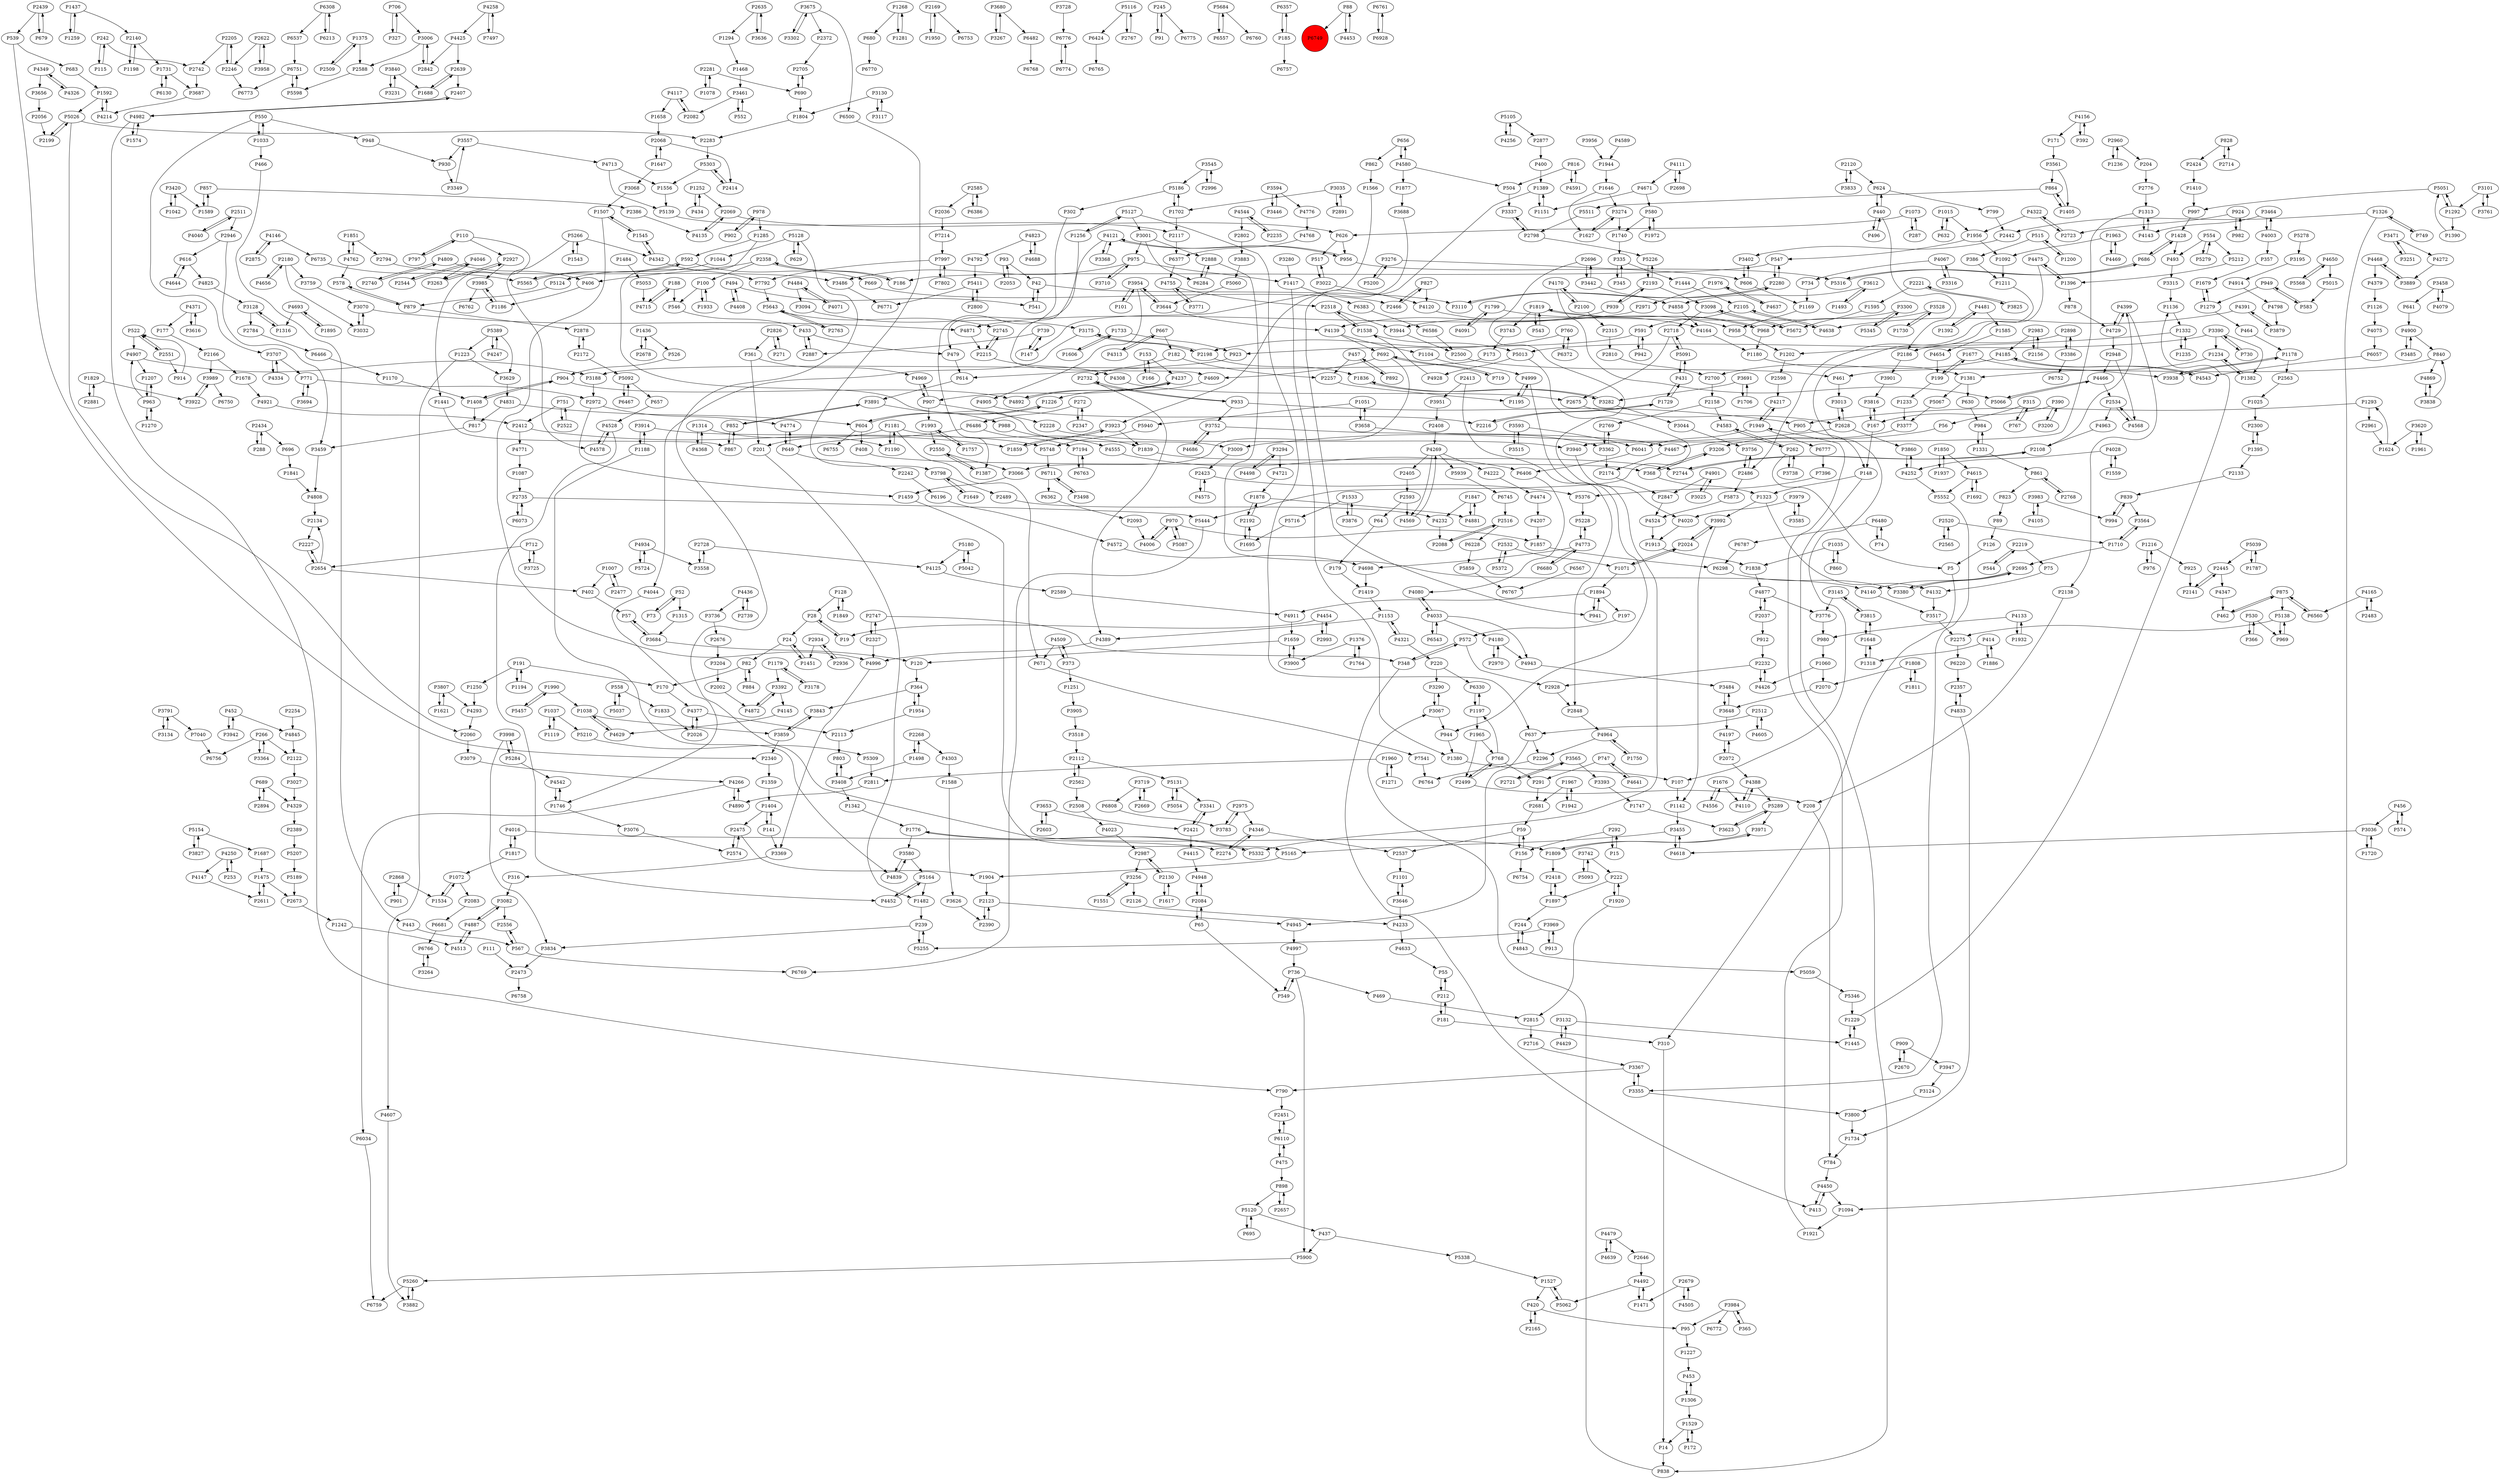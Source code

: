 digraph {
	P1428 -> P493
	P1498 -> P3408
	P2442 -> P3402
	P28 -> P19
	P4389 -> P4996
	P2072 -> P4197
	P2358 -> P100
	P1687 -> P1475
	P3761 -> P3101
	P5411 -> P6771
	P1007 -> P2477
	P2358 -> P406
	P4133 -> P1932
	P4143 -> P1313
	P3992 -> P2024
	P2961 -> P1624
	P2180 -> P4656
	P504 -> P3337
	P89 -> P126
	P4466 -> P5066
	P5568 -> P4650
	P1223 -> P3629
	P1007 -> P402
	P839 -> P994
	P1376 -> P1764
	P4033 -> P4180
	P4197 -> P2072
	P2002 -> P4872
	P3082 -> P4887
	P1252 -> P434
	P14 -> P838
	P768 -> P1197
	P4020 -> P1913
	P1268 -> P680
	P1436 -> P526
	P4877 -> P2037
	P2728 -> P4125
	P3648 -> P4197
	P1750 -> P4964
	P2166 -> P3989
	P4140 -> P3517
	P1342 -> P1776
	P4871 -> P2215
	P4067 -> P3316
	P2219 -> P544
	P4544 -> P2802
	P4222 -> P4474
	P2108 -> P4399
	P2169 -> P1950
	P6537 -> P6751
	P3302 -> P3675
	P1894 -> P197
	P4823 -> P4792
	P5260 -> P6759
	P335 -> P1444
	P2232 -> P2928
	P1993 -> P1757
	P3464 -> P4003
	P1731 -> P6130
	P1809 -> P2418
	P420 -> P2165
	P2993 -> P4454
	P5087 -> P970
	P1404 -> P141
	P4715 -> P188
	P4117 -> P1658
	P1897 -> P2418
	P898 -> P2657
	P6298 -> P3380
	P1877 -> P3688
	P827 -> P2466
	P2551 -> P914
	P2423 -> P5376
	P5026 -> P2060
	P2888 -> P6284
	P7541 -> P6764
	P4755 -> P3771
	P1498 -> P2268
	P1878 -> P2192
	P3274 -> P1627
	P4349 -> P4326
	P768 -> P2499
	P686 -> P5316
	P1710 -> P2695
	P1153 -> P4389
	P3984 -> P6772
	P4650 -> P5568
	P912 -> P2232
	P4997 -> P736
	P4637 -> P1976
	P4237 -> P907
	P4347 -> P462
	P3942 -> P452
	P4575 -> P2423
	P1734 -> P784
	P1851 -> P2794
	P1256 -> P4609
	P5716 -> P1695
	P526 -> P904
	P220 -> P3290
	P4798 -> P3879
	P1776 -> P5332
	P390 -> P167
	P2934 -> P1451
	P1729 -> P431
	P5266 -> P4578
	P994 -> P839
	P592 -> P669
	P100 -> P1933
	P626 -> P956
	P2565 -> P2520
	P1960 -> P2811
	P2946 -> P3459
	P2268 -> P1498
	P2340 -> P1359
	P2280 -> P547
	P3442 -> P4858
	P4474 -> P4207
	P1259 -> P1437
	P4943 -> P3484
	P272 -> P6486
	P4524 -> P1913
	P3742 -> P5093
	P6586 -> P2500
	P4147 -> P2611
	P1534 -> P1072
	P949 -> P1279
	P583 -> P949
	P2445 -> P2141
	P1316 -> P3128
	P630 -> P984
	P3455 -> P5165
	P6130 -> P1731
	P1857 -> P6298
	P904 -> P1408
	P3688 -> P3923
	P4492 -> P1471
	P3390 -> P5013
	P3251 -> P3471
	P357 -> P1679
	P3101 -> P3761
	P1659 -> P3900
	P3938 -> P1178
	P1733 -> P1606
	P4773 -> P5228
	P541 -> P42
	P2551 -> P522
	P4170 -> P2100
	P3580 -> P4839
	P1234 -> P1382
	P2794 -> P3486
	P302 -> P1387
	P930 -> P3349
	P15 -> P292
	P3680 -> P3267
	P3984 -> P365
	P3124 -> P3800
	P4016 -> P2274
	P2123 -> P2390
	P469 -> P2815
	P5189 -> P2673
	P1417 -> P1380
	P5066 -> P4466
	P3393 -> P1747
	P3593 -> P3515
	P431 -> P5091
	P1382 -> P1234
	P6220 -> P2357
	P5059 -> P5346
	P4326 -> P4349
	P5552 -> P3355
	P2639 -> P1688
	P3922 -> P3989
	P1405 -> P864
	P522 -> P4907
	P771 -> P2972
	P1292 -> P1390
	P580 -> P1972
	P4887 -> P3082
	P2424 -> P1410
	P288 -> P2434
	P712 -> P3725
	P390 -> P3200
	P7214 -> P7997
	P6073 -> P2735
	P291 -> P2681
	P4388 -> P4110
	P3001 -> P6284
	P2800 -> P5411
	P1617 -> P2130
	P1268 -> P1281
	P4755 -> P2518
	P1094 -> P1921
	P2113 -> P803
	P1390 -> P5051
	P669 -> P2466
	P3044 -> P3756
	P5105 -> P4256
	P3001 -> P2888
	P5015 -> P583
	P2611 -> P1475
	P1178 -> P2563
	P4185 -> P2700
	P82 -> P170
	P624 -> P440
	P924 -> P2723
	P2747 -> P348
	P958 -> P1202
	P4572 -> P4698
	P5154 -> P3827
	P2105 -> P591
	P3882 -> P5260
	P4809 -> P406
	P6776 -> P6774
	P366 -> P530
	P1533 -> P5716
	P191 -> P1250
	P2875 -> P4146
	P153 -> P166
	P2451 -> P6110
	P4346 -> P2537
	P3710 -> P975
	P4945 -> P4997
	P1895 -> P4693
	P909 -> P2670
	P2654 -> P2227
	P3035 -> P2891
	P3098 -> P2718
	P695 -> P5120
	P4892 -> P4237
	P335 -> P345
	P7997 -> P7792
	P266 -> P3364
	P1073 -> P287
	P3833 -> P2120
	P3594 -> P4776
	P3471 -> P4272
	P616 -> P4825
	P2215 -> P4308
	P5 -> P310
	P840 -> P4869
	P1847 -> P4881
	P3969 -> P913
	P4774 -> P649
	P3771 -> P4755
	P3798 -> P1649
	P3840 -> P3231
	P2718 -> P2675
	P2130 -> P2987
	P2216 -> P1729
	P197 -> P572
	P1990 -> P1038
	P3256 -> P1551
	P414 -> P1886
	P2972 -> P1459
	P1015 -> P1956
	P4146 -> P2875
	P1649 -> P3798
	P1949 -> P6041
	P7997 -> P7802
	P95 -> P1227
	P3859 -> P2340
	P6383 -> P6586
	P4580 -> P1877
	P4391 -> P3879
	P1015 -> P632
	P1949 -> P6777
	P2439 -> P679
	P1170 -> P1408
	P2927 -> P3985
	P1188 -> P4839
	P3653 -> P2421
	P6308 -> P6213
	P2522 -> P751
	P4877 -> P3776
	P3725 -> P712
	P892 -> P457
	P1595 -> P5672
	P3752 -> P4467
	P2763 -> P5643
	P968 -> P1180
	P402 -> P57
	P3420 -> P1589
	P1545 -> P4342
	P1226 -> P604
	P4321 -> P220
	P6308 -> P6537
	P683 -> P1592
	P1408 -> P904
	P4091 -> P1799
	P6480 -> P74
	P790 -> P2451
	P1223 -> P4607
	P1313 -> P4143
	P5210 -> P5309
	P3485 -> P4900
	P2744 -> P2108
	P680 -> P6770
	P2698 -> P4111
	P3082 -> P2556
	P494 -> P4408
	P7396 -> P5376
	P4823 -> P4688
	P3743 -> P173
	P2205 -> P2742
	P5289 -> P3971
	P3838 -> P4869
	P4475 -> P107
	P5200 -> P3276
	P970 -> P4006
	P546 -> P433
	P2174 -> P2847
	P878 -> P4729
	P4170 -> P5066
	P692 -> P719
	P686 -> P1428
	P1624 -> P1293
	P948 -> P930
	P591 -> P942
	P4003 -> P357
	P6711 -> P3498
	P167 -> P3816
	P1313 -> P3940
	P6424 -> P6765
	P3827 -> P5154
	P1538 -> P5013
	P1169 -> P958
	P4322 -> P1956
	P1817 -> P1072
	P5309 -> P2811
	P3264 -> P6766
	P220 -> P6330
	P5565 -> P592
	P1878 -> P4881
	P1408 -> P817
	P5165 -> P1904
	P6763 -> P7194
	P1285 -> P3009
	P4468 -> P3889
	P2550 -> P3066
	P2716 -> P3367
	P1592 -> P5026
	P110 -> P797
	P24 -> P1451
	P1799 -> P4091
	P5093 -> P3742
	P3561 -> P864
	P2414 -> P5303
	P4721 -> P1878
	P4023 -> P2987
	P5180 -> P4125
	P3368 -> P4121
	P1976 -> P4637
	P1648 -> P3815
	P2585 -> P6386
	P2520 -> P1710
	P3134 -> P3791
	P4121 -> P3368
	P4121 -> P956
	P3900 -> P1659
	P6480 -> P6787
	P2439 -> P539
	P547 -> P186
	P1331 -> P984
	P73 -> P52
	P5091 -> P431
	P3392 -> P4145
	P3128 -> P2784
	P4006 -> P970
	P437 -> P5900
	P2407 -> P4982
	P550 -> P3707
	P272 -> P2347
	P3623 -> P5289
	P4492 -> P5062
	P3280 -> P1417
	P1179 -> P3178
	P1606 -> P1733
	P3006 -> P2842
	P4075 -> P6057
	P3009 -> P2423
	P2037 -> P4877
	P182 -> P2732
	P2180 -> P3759
	P3446 -> P3594
	P1417 -> P6383
	P1035 -> P1838
	P558 -> P1833
	P4901 -> P3025
	P199 -> P1677
	P6377 -> P4755
	P4346 -> P2274
	P1306 -> P453
	P2126 -> P4233
	P3565 -> P3393
	P2140 -> P1731
	P624 -> P799
	P3646 -> P1101
	P1507 -> P1545
	P6560 -> P875
	P2842 -> P3006
	P2675 -> P2628
	P3364 -> P266
	P2165 -> P420
	P2315 -> P2810
	P262 -> P3738
	P2740 -> P4809
	P1730 -> P3528
	P4469 -> P1963
	P1396 -> P878
	P2562 -> P2508
	P6057 -> P4543
	P2357 -> P4833
	P861 -> P823
	P4969 -> P907
	P4467 -> P2174
	P6196 -> P4572
	P433 -> P479
	P2971 -> P4871
	P2728 -> P3558
	P1256 -> P5127
	P3905 -> P3518
	P5164 -> P4452
	P816 -> P4591
	P368 -> P1323
	P5303 -> P1556
	P2802 -> P3883
	P2696 -> P3442
	P6680 -> P4773
	P1242 -> P4513
	P2300 -> P1395
	P1702 -> P5186
	P1731 -> P3687
	P4436 -> P3736
	P1819 -> P3743
	P2327 -> P2747
	P939 -> P2193
	P242 -> P2742
	P245 -> P91
	P3341 -> P2421
	P3117 -> P3130
	P5042 -> P5180
	P4776 -> P4768
	P1747 -> P3623
	P616 -> P4644
	P3067 -> P944
	P3282 -> P1836
	P4266 -> P4890
	P6486 -> P7194
	P2603 -> P3653
	P4105 -> P3983
	P2654 -> P2134
	P3954 -> P101
	P5284 -> P4542
	P6372 -> P760
	P671 -> P7541
	P4825 -> P3128
	P4391 -> P4638
	P4999 -> P1195
	P3658 -> P3362
	P1954 -> P364
	P2134 -> P2227
	P3719 -> P6808
	P5684 -> P6557
	P3408 -> P1342
	P2676 -> P3204
	P530 -> P366
	P2512 -> P4605
	P4481 -> P1392
	P4046 -> P3263
	P292 -> P15
	P988 -> P4555
	P3461 -> P552
	P1092 -> P1211
	P6777 -> P7396
	P1746 -> P4542
	P3646 -> P4233
	P799 -> P2442
	P1179 -> P3392
	P751 -> P2522
	P2894 -> P689
	P128 -> P28
	P656 -> P862
	P3036 -> P1720
	P1829 -> P2881
	P4964 -> P2296
	P1389 -> P1151
	P3616 -> P4371
	P4843 -> P5059
	P1692 -> P4615
	P1678 -> P4921
	P626 -> P517
	P2705 -> P690
	P1894 -> P941
	P4833 -> P1734
	P1961 -> P3620
	P739 -> P147
	P42 -> P3110
	P1235 -> P1332
	P4583 -> P262
	P6774 -> P6776
	P440 -> P496
	P4125 -> P2589
	P1437 -> P2140
	P3079 -> P4266
	P554 -> P493
	P706 -> P3006
	P2423 -> P4575
	P3951 -> P2408
	P1044 -> P5124
	P4556 -> P1676
	P4120 -> P4164
	P7040 -> P6756
	P3545 -> P2996
	P1658 -> P2068
	P65 -> P549
	P3691 -> P1706
	P4773 -> P6680
	P1677 -> P199
	P1956 -> P1092
	P862 -> P1566
	P461 -> P3013
	P4256 -> P5105
	P3992 -> P1142
	P5748 -> P6711
	P861 -> P2768
	P3094 -> P3175
	P208 -> P784
	P6766 -> P3264
	P2563 -> P1025
	P1956 -> P547
	P4509 -> P373
	P5207 -> P5189
	P3989 -> P6750
	P4484 -> P4071
	P2628 -> P3860
	P5900 -> P5260
	P4693 -> P1316
	P5131 -> P5054
	P2635 -> P3636
	P4544 -> P2235
	P191 -> P1194
	P5051 -> P997
	P5255 -> P239
	P239 -> P5255
	P52 -> P73
	P3110 -> P2280
	P3684 -> P120
	P2798 -> P3337
	P4452 -> P5164
	P1468 -> P3461
	P413 -> P4450
	P901 -> P2868
	P2975 -> P3783
	P365 -> P3984
	P5511 -> P2798
	P852 -> P867
	P1559 -> P4028
	P4342 -> P7792
	P327 -> P706
	P2516 -> P6228
	P3979 -> P3585
	P736 -> P549
	P3175 -> P4044
	P2486 -> P5873
	P443 -> P567
	P452 -> P3942
	P734 -> P1169
	P4713 -> P1556
	P3594 -> P3446
	P4568 -> P2534
	P244 -> P4843
	P2158 -> P4583
	P2593 -> P64
	P4934 -> P3558
	P2739 -> P4436
	P3891 -> P988
	P2776 -> P1313
	P1060 -> P4426
	P2574 -> P2475
	P4269 -> P4222
	P4639 -> P4479
	P5091 -> P2718
	P515 -> P1200
	P5228 -> P4773
	P4269 -> P5939
	P907 -> P4969
	P904 -> P4892
	P2898 -> P3386
	P2140 -> P1198
	P2622 -> P3958
	P4591 -> P816
	P3274 -> P1740
	P4033 -> P4080
	P4792 -> P5411
	P2193 -> P3098
	P315 -> P56
	P5105 -> P2877
	P171 -> P3561
	P1037 -> P1119
	P3983 -> P994
	P4858 -> P4164
	P186 -> P2358
	P3707 -> P4334
	P1285 -> P592
	P2593 -> P4569
	P4132 -> P3517
	P2072 -> P4388
	P550 -> P948
	P5724 -> P4934
	P4609 -> P1226
	P2483 -> P4165
	P2389 -> P5207
	P5859 -> P6767
	P1445 -> P1229
	P2635 -> P1294
	P2589 -> P4911
	P1197 -> P1965
	P3940 -> P4020
	P1236 -> P2960
	P2588 -> P5598
	P942 -> P591
	P2489 -> P4232
	P550 -> P1033
	P4881 -> P1847
	P147 -> P739
	P1202 -> P2598
	P1679 -> P1279
	P3752 -> P4686
	P4040 -> P2511
	P3032 -> P3070
	P4688 -> P4823
	P3367 -> P3355
	P543 -> P1819
	P1920 -> P2815
	P2714 -> P828
	P857 -> P2386
	P2987 -> P3256
	P4165 -> P6560
	P1180 -> P1381
	P100 -> P546
	P2421 -> P3341
	P93 -> P42
	P3263 -> P2927
	P1894 -> P4911
	P400 -> P1389
	P1294 -> P1468
	P1437 -> P1259
	P3984 -> P95
	P4578 -> P4528
	P1838 -> P4877
	P2987 -> P2130
	P3914 -> P5748
	P3815 -> P1648
	P2268 -> P4303
	P1292 -> P5051
	P2386 -> P4135
	P7497 -> P4258
	P5939 -> P6745
	P2500 -> P461
	P817 -> P3459
	P3653 -> P2603
	P2372 -> P2705
	P1326 -> P749
	P4247 -> P5389
	P2105 -> P4638
	P4928 -> P1538
	P1538 -> P2518
	P3195 -> P4914
	P3066 -> P1459
	P2193 -> P939
	P1543 -> P5266
	P1648 -> P1318
	P3128 -> P1316
	P522 -> P2551
	P1451 -> P24
	P3067 -> P3290
	P5124 -> P879
	P1126 -> P4075
	P4111 -> P2698
	P2562 -> P2112
	P5026 -> P2283
	P2848 -> P4964
	P3458 -> P4079
	P3006 -> P2588
	P3290 -> P3067
	P2544 -> P4046
	P2960 -> P1236
	P1293 -> P905
	P2198 -> P3175
	P2192 -> P1695
	P1441 -> P867
	P1475 -> P2673
	P153 -> P4237
	P1104 -> P4999
	P978 -> P902
	P3985 -> P6762
	P1181 -> P1190
	P3377 -> P3206
	P2405 -> P2593
	P2466 -> P827
	P2024 -> P1071
	P1033 -> P550
	P2228 -> P3940
	P1436 -> P2678
	P4607 -> P3882
	P456 -> P574
	P3025 -> P4901
	P2082 -> P4117
	P3687 -> P4214
	P2970 -> P4180
	P5051 -> P1292
	P4028 -> P4252
	P939 -> P4139
	P760 -> P6372
	P1323 -> P4132
	P494 -> P541
	P1592 -> P4214
	P3825 -> P2221
	P5120 -> P695
	P949 -> P583
	P898 -> P5120
	P3098 -> P5672
	P287 -> P1073
	P3859 -> P3843
	P2768 -> P861
	P3518 -> P2112
	P1585 -> P4654
	P222 -> P1897
	P3901 -> P3816
	P747 -> P291
	P1545 -> P1507
	P4907 -> P3188
	P3675 -> P2372
	P2100 -> P2315
	P2296 -> P6764
	P1507 -> P4996
	P2670 -> P909
	P2723 -> P4322
	P5389 -> P3629
	P2242 -> P6196
	P4269 -> P2405
	P614 -> P3891
	P5139 -> P2117
	P3068 -> P1507
	P749 -> P1326
	P1841 -> P4808
	P6357 -> P185
	P2678 -> P1436
	P592 -> P5565
	P970 -> P1857
	P3206 -> P368
	P1151 -> P1389
	P262 -> P4583
	P2024 -> P3992
	P4111 -> P4671
	P2628 -> P3013
	P2068 -> P1647
	P803 -> P3408
	P3648 -> P3484
	P4569 -> P4269
	P2868 -> P901
	P88 -> P6749
	P1404 -> P2475
	P4901 -> P2847
	P120 -> P364
	P6711 -> P6362
	P4982 -> P790
	P2695 -> P4140
	P606 -> P1169
	P2960 -> P204
	P2518 -> P3944
	P6041 -> P6406
	P212 -> P55
	P1829 -> P3922
	P4479 -> P4639
	P4003 -> P3464
	P2520 -> P2565
	P115 -> P242
	P2518 -> P1538
	P56 -> P4467
	P3315 -> P1136
	P166 -> P153
	P1181 -> P1839
	P2639 -> P2407
	P3675 -> P6500
	P606 -> P3402
	P4156 -> P171
	P679 -> P2439
	P3178 -> P1179
	P4729 -> P2948
	P3985 -> P1186
	P4233 -> P4633
	P2550 -> P1387
	P1967 -> P2681
	P5116 -> P2767
	P310 -> P14
	P747 -> P4641
	P204 -> P2776
	P2186 -> P3901
	P1972 -> P580
	P2413 -> P2848
	P4146 -> P6735
	P969 -> P5138
	P4887 -> P4513
	P262 -> P5
	P2508 -> P4023
	P852 -> P3891
	P2060 -> P3079
	P4509 -> P671
	P6466 -> P1170
	P5940 -> P5748
	P4914 -> P4798
	P75 -> P4132
	P1190 -> P1181
	P5873 -> P4524
	P1211 -> P2486
	P4067 -> P734
	P1921 -> P1949
	P3188 -> P2972
	P1315 -> P3684
	P530 -> P969
	P5062 -> P1527
	P667 -> P182
	P760 -> P2198
	P6110 -> P475
	P2108 -> P2744
	P3282 -> P3044
	P172 -> P1529
	P554 -> P5279
	P4481 -> P1585
	P4408 -> P494
	P1646 -> P3274
	P604 -> P1226
	P574 -> P456
	P3691 -> P3282
	P3620 -> P1624
	P2088 -> P2516
	P3838 -> P840
	P6761 -> P6928
	P840 -> P461
	P515 -> P386
	P2534 -> P4568
	P1574 -> P4982
	P2083 -> P6681
	P5444 -> P6769
	P1804 -> P2283
	P3834 -> P2473
	P1250 -> P4293
	P1234 -> P1381
	P1746 -> P3076
	P2534 -> P4963
	P6110 -> P2451
	P2084 -> P65
	P4729 -> P4399
	P1033 -> P466
	P52 -> P1315
	P5154 -> P1687
	P5289 -> P3623
	P2130 -> P1617
	P364 -> P1954
	P2254 -> P4845
	P6330 -> P1197
	P2679 -> P4505
	P3362 -> P2769
	P253 -> P4250
	P4232 -> P2088
	P3883 -> P5060
	P2056 -> P2199
	P5128 -> P1044
	P4809 -> P2740
	P1037 -> P5210
	P3369 -> P316
	P2227 -> P2654
	P440 -> P2186
	P3891 -> P852
	P408 -> P368
	P1937 -> P1850
	P42 -> P541
	P6745 -> P2516
	P1251 -> P3905
	P3564 -> P1710
	P875 -> P462
	P2221 -> P1595
	P4121 -> P479
	P1551 -> P3256
	P567 -> P2556
	P3022 -> P4120
	P1965 -> P768
	P1963 -> P4469
	P5060 -> P3644
	P414 -> P1318
	P1153 -> P4321
	P982 -> P924
	P4117 -> P2082
	P2123 -> P4945
	P4845 -> P2122
	P126 -> P5
	P2120 -> P624
	P364 -> P3843
	P2198 -> P1836
	P74 -> P6480
	P914 -> P522
	P547 -> P2280
	P3130 -> P1804
	P179 -> P1419
	P984 -> P1331
	P4266 -> P6034
	P3958 -> P2622
	P1960 -> P1271
	P2881 -> P1829
	P4214 -> P1592
	P1227 -> P453
	P1071 -> P1894
	P4964 -> P1750
	P1216 -> P925
	P4650 -> P5015
	P689 -> P2894
	P110 -> P1441
	P2026 -> P4377
	P907 -> P1993
	P580 -> P1740
	P59 -> P2537
	P315 -> P767
	P860 -> P1035
	P5026 -> P2199
	P784 -> P4450
	P1904 -> P2123
	P496 -> P440
	P2798 -> P5226
	P649 -> P2242
	P3923 -> P1839
	P907 -> P2228
	P909 -> P3947
	P816 -> P504
	P823 -> P89
	P3013 -> P2628
	P4644 -> P616
	P101 -> P3954
	P5278 -> P3195
	P453 -> P1306
	P1396 -> P4475
	P2274 -> P4346
	P3580 -> P5164
	P2445 -> P4347
	P1072 -> P2083
	P857 -> P1589
	P2975 -> P4346
	P3889 -> P4468
	P2769 -> P3362
	P4139 -> P692
	P1527 -> P5062
	P4839 -> P3580
	P4638 -> P2105
	P82 -> P884
	P1419 -> P1153
	P1740 -> P335
	P2486 -> P3756
	P5332 -> P1776
	P5372 -> P2532
	P1849 -> P128
	P141 -> P3369
	P2408 -> P4269
	P4454 -> P2993
	P3528 -> P1730
	P2122 -> P3027
	P3515 -> P3593
	P879 -> P2878
	P924 -> P982
	P4831 -> P817
	P5316 -> P686
	P7194 -> P6763
	P4693 -> P1895
	P1676 -> P4110
	P4963 -> P2108
	P3355 -> P3367
	P3558 -> P2728
	P828 -> P2424
	P637 -> P2296
	P4371 -> P177
	P768 -> P291
	P1195 -> P4999
	P1527 -> P420
	P902 -> P978
	P6467 -> P5092
	P2412 -> P1859
	P2156 -> P2983
	P1932 -> P4133
	P667 -> P4313
	P6567 -> P6767
	P1025 -> P2300
	P3256 -> P2126
	P4080 -> P4033
	P6735 -> P5565
	P3719 -> P2669
	P3798 -> P2489
	P1178 -> P3938
	P5186 -> P302
	P4313 -> P667
	P406 -> P1186
	P4399 -> P2138
	P2810 -> P2700
	P1886 -> P414
	P3807 -> P4293
	P1482 -> P239
	P1566 -> P147
	P1375 -> P2509
	P6386 -> P2585
	P440 -> P624
	P1293 -> P2961
	P730 -> P3390
	P604 -> P6755
	P1136 -> P1332
	P963 -> P4907
	P177 -> P2166
	P3612 -> P1493
	P475 -> P898
	P692 -> P4609
	P5389 -> P1223
	P956 -> P5316
	P2421 -> P4415
	P4342 -> P1545
	P3684 -> P57
	P4905 -> P2216
	P3200 -> P390
	P4872 -> P3392
	P4207 -> P1857
	P6557 -> P5684
	P2215 -> P2745
	P348 -> P572
	P2826 -> P361
	P3076 -> P2574
	P1207 -> P963
	P879 -> P578
	P475 -> P6110
	P578 -> P879
	P2877 -> P400
	P3815 -> P3145
	P3498 -> P6711
	P1954 -> P2113
	P3944 -> P2500
	P457 -> P892
	P4165 -> P2483
	P2646 -> P4492
	P4272 -> P3889
	P1395 -> P2133
	P4686 -> P3752
	P1060 -> P2070
	P457 -> P2257
	P5411 -> P2800
	P2100 -> P4170
	P3145 -> P3776
	P2172 -> P5092
	P1051 -> P5940
	P348 -> P413
	P1318 -> P1648
	P1229 -> P1445
	P2669 -> P3719
	P2473 -> P6758
	P1729 -> P2216
	P188 -> P546
	P4258 -> P7497
	P4454 -> P19
	P1799 -> P958
	P4164 -> P1180
	P3971 -> P1809
	P1710 -> P3564
	P3392 -> P4872
	P1252 -> P2069
	P1993 -> P2550
	P1038 -> P4629
	P2281 -> P1078
	P4771 -> P1087
	P5131 -> P3341
	P2983 -> P4185
	P5116 -> P6424
	P6543 -> P4033
	P1556 -> P5139
	P1381 -> P630
	P4145 -> P4629
	P3204 -> P2002
	P3035 -> P1702
	P5279 -> P554
	P4252 -> P3860
	P1279 -> P464
	P188 -> P4715
	P1787 -> P5039
	P191 -> P170
	P706 -> P327
	P4349 -> P3656
	P5138 -> P2275
	P1859 -> P3923
	P933 -> P2732
	P4900 -> P840
	P1720 -> P3036
	P1326 -> P1094
	P5013 -> P5444
	P368 -> P3206
	P373 -> P1251
	P4528 -> P4578
	P3557 -> P4713
	P554 -> P5212
	P6406 -> P4080
	P2742 -> P3687
	P4589 -> P1944
	P5053 -> P4715
	P3486 -> P6771
	P1942 -> P1967
	P4921 -> P2412
	P1695 -> P2192
	P4016 -> P1817
	P4629 -> P1038
	P2280 -> P3110
	P3294 -> P4721
	P199 -> P1233
	P5338 -> P1527
	P2537 -> P1101
	P944 -> P1380
	P59 -> P156
	P978 -> P1285
	P4250 -> P4147
	P1197 -> P6330
	P3675 -> P3302
	P3636 -> P2635
	P4071 -> P4484
	P1475 -> P2611
	P2221 -> P3825
	P3459 -> P4808
	P2084 -> P4948
	P3658 -> P1051
	P3471 -> P3251
	P2117 -> P6377
	P2868 -> P1534
	P3300 -> P5345
	P2948 -> P4466
	P361 -> P201
	P2180 -> P3032
	P544 -> P2219
	P3742 -> P222
	P4907 -> P1207
	P1194 -> P191
	P6228 -> P5859
	P3694 -> P771
	P3561 -> P1405
	P1216 -> P976
	P464 -> P1178
	P2138 -> P208
	P2983 -> P2156
	P19 -> P28
	P4948 -> P2084
	P2972 -> P4774
	P2499 -> P208
	P433 -> P2887
	P4513 -> P4887
	P6808 -> P3783
	P170 -> P4377
	P7802 -> P7997
	P4293 -> P2060
	P3402 -> P606
	P2679 -> P1471
	P1808 -> P2070
	P1380 -> P107
	P1976 -> P2971
	P3276 -> P606
	P690 -> P2705
	P4808 -> P2134
	P1271 -> P1960
	P4466 -> P2534
	P1811 -> P1808
	P1314 -> P4368
	P567 -> P6769
	P3367 -> P790
	P1323 -> P3992
	P1270 -> P963
	P4671 -> P1151
	P373 -> P4509
	P4425 -> P2842
	P2112 -> P2562
	P1392 -> P4481
	P4505 -> P2679
	P4133 -> P980
	P3380 -> P2695
	P1819 -> P543
	P1588 -> P3626
	P173 -> P3188
	P1071 -> P2024
	P3267 -> P3680
	P3876 -> P1533
	P3989 -> P3922
	P3629 -> P4831
	P4180 -> P2970
	P968 -> P1819
	P2732 -> P4389
	P2070 -> P3648
	P7792 -> P5643
	P2169 -> P6753
	P479 -> P614
	P4250 -> P253
	P6751 -> P6773
	P201 -> P1482
	P3355 -> P3800
	P3484 -> P3648
	P345 -> P335
	P2347 -> P272
	P2275 -> P6220
	P3626 -> P2390
	P4450 -> P1094
	P1990 -> P5457
	P1702 -> P2117
	P2509 -> P1375
	P980 -> P1060
	P657 -> P4528
	P5643 -> P2763
	P3455 -> P4618
	P976 -> P1216
	P2654 -> P402
	P3759 -> P3070
	P3969 -> P5255
	P637 -> P4945
	P4618 -> P3455
	P316 -> P3082
	P517 -> P3022
	P572 -> P2928
	P1389 -> P941
	P2585 -> P2036
	P1038 -> P3859
	P1375 -> P2588
	P3656 -> P2056
	P2257 -> P1195
	P4656 -> P2180
	P1078 -> P2281
	P875 -> P5138
	P1529 -> P14
	P4475 -> P1396
	P156 -> P6754
	P55 -> P212
	P1621 -> P3807
	P222 -> P1920
	P3316 -> P4067
	P3840 -> P1688
	P93 -> P2053
	P3843 -> P3859
	P4329 -> P2389
	P632 -> P1015
	P549 -> P736
	P2732 -> P933
	P456 -> P3036
	P239 -> P3834
	P91 -> P245
	P181 -> P310
	P3860 -> P4252
	P4615 -> P5552
	P4046 -> P2544
	P591 -> P923
	P2036 -> P7214
	P3276 -> P5200
	P4436 -> P2739
	P3294 -> P4498
	P1850 -> P4615
	P2037 -> P912
	P3517 -> P2275
	P5127 -> P637
	P4654 -> P199
	P6482 -> P6768
	P864 -> P5511
	P4033 -> P6543
	P3783 -> P2975
	P975 -> P1417
	P181 -> P212
	P167 -> P148
	P3442 -> P2696
	P111 -> P2473
	P2657 -> P898
	P4426 -> P2232
	P266 -> P6756
	P242 -> P115
	P4399 -> P4729
	P3998 -> P3834
	P2747 -> P2327
	P1676 -> P4556
	P5092 -> P657
	P4773 -> P4698
	P2700 -> P2158
	P3979 -> P4020
	P4999 -> P944
	P5128 -> P1809
	P6034 -> P6759
	P2928 -> P2848
	P2141 -> P2445
	P905 -> P148
	P4377 -> P2113
	P5376 -> P5228
	P3132 -> P1445
	P2477 -> P1007
	P970 -> P5087
	P975 -> P3486
	P1647 -> P3068
	P1119 -> P1037
	P5039 -> P1787
	P493 -> P3315
	P5643 -> P2745
	P558 -> P5037
	P4237 -> P4892
	P1200 -> P515
	P2695 -> P3380
	P1410 -> P997
	P2934 -> P2936
	P4371 -> P3616
	P2219 -> P75
	P3776 -> P980
	P712 -> P2654
	P6928 -> P6761
	P689 -> P4329
	P2681 -> P59
	P3620 -> P1961
	P827 -> P4120
	P696 -> P1841
	P5266 -> P1543
	P3914 -> P1188
	P4217 -> P1949
	P1493 -> P3612
	P5120 -> P437
	P431 -> P1729
	P1897 -> P244
	P2499 -> P768
	P2532 -> P5372
	P128 -> P1849
	P1706 -> P3691
	P1188 -> P3914
	P875 -> P6560
	P6362 -> P2093
	P3644 -> P3954
	P3738 -> P262
	P1808 -> P1811
	P2390 -> P2123
	P6284 -> P2888
	P2511 -> P4040
	P3923 -> P1859
	P5037 -> P558
	P736 -> P469
	P5180 -> P5042
	P2927 -> P3263
	P4269 -> P4569
	P975 -> P3710
	P3130 -> P3117
	P1042 -> P3420
	P3557 -> P930
	P1757 -> P1993
	P437 -> P5338
	P5039 -> P2445
	P1950 -> P2169
	P1776 -> P3580
	P5226 -> P2193
	P1764 -> P1376
	P4641 -> P747
	P4698 -> P1419
	P2556 -> P567
	P2826 -> P271
	P3337 -> P2798
	P1331 -> P861
	P4833 -> P2357
	P3458 -> P641
	P1332 -> P1235
	P5266 -> P4342
	P148 -> P838
	P2878 -> P2172
	P4079 -> P3458
	P3593 -> P6041
	P1836 -> P3282
	P3998 -> P5284
	P1181 -> P201
	P3386 -> P6752
	P767 -> P315
	P1051 -> P3658
	P539 -> P2340
	P884 -> P82
	P2948 -> P4568
	P1381 -> P5067
	P185 -> P6357
	P4033 -> P4943
	P3464 -> P4143
	P3175 -> P2198
	P4498 -> P3294
	P6751 -> P5598
	P1933 -> P100
	P3800 -> P1734
	P1733 -> P923
	P2205 -> P2246
	P5067 -> P3377
	P3420 -> P1042
	P4831 -> P604
	P6500 -> P3798
	P2412 -> P4771
	P5260 -> P3882
	P4843 -> P244
	P156 -> P59
	P2069 -> P626
	P2946 -> P616
	P4528 -> P4452
	P4377 -> P2026
	P2815 -> P2716
	P649 -> P4774
	P2622 -> P2246
	P245 -> P6775
	P4388 -> P5289
	P1627 -> P3274
	P3585 -> P3979
	P4258 -> P4425
	P1332 -> P1202
	P1326 -> P2442
	P2898 -> P2186
	P5284 -> P3998
	P2192 -> P1878
	P4453 -> P88
	P271 -> P2826
	P1688 -> P2639
	P4110 -> P4388
	P2120 -> P3833
	P1817 -> P4016
	P1428 -> P686
	P867 -> P852
	P3036 -> P4618
	P3807 -> P1621
	P4185 -> P4543
	P4605 -> P2512
	P1847 -> P4232
	P5092 -> P6467
	P2413 -> P3951
	P1659 -> P120
	P6681 -> P6766
	P1965 -> P2499
	P4139 -> P1104
	P2936 -> P2934
	P1087 -> P2735
	P4303 -> P1588
	P2358 -> P186
	P452 -> P4845
	P4321 -> P1153
	P797 -> P110
	P57 -> P3684
	P3947 -> P3124
	P1589 -> P857
	P3612 -> P4858
	P771 -> P3694
	P1833 -> P2026
	P392 -> P4156
	P2246 -> P2205
	P4135 -> P2069
	P1529 -> P172
	P1484 -> P5053
	P1459 -> P5165
	P462 -> P875
	P839 -> P3564
	P6486 -> P649
	P3956 -> P1944
	P1819 -> P968
	P1920 -> P222
	P4252 -> P5552
	P4869 -> P3838
	P3132 -> P4429
	P3386 -> P2898
	P2532 -> P1071
	P552 -> P3461
	P3816 -> P167
	P997 -> P1428
	P5127 -> P3001
	P107 -> P1142
	P2283 -> P5303
	P420 -> P95
	P572 -> P348
	P3954 -> P3644
	P1142 -> P3455
	P185 -> P6757
	P923 -> P614
	P4543 -> P4185
	P3001 -> P975
	P3736 -> P2676
	P3408 -> P803
	P3390 -> P730
	P1314 -> P1190
	P4934 -> P5724
	P3879 -> P4391
	P838 -> P3067
	P292 -> P156
	P6213 -> P6308
	P2172 -> P2878
	P3680 -> P6482
	P963 -> P1207
	P4429 -> P3132
	P1851 -> P4762
	P4180 -> P4943
	P3791 -> P7040
	P2511 -> P2946
	P2199 -> P5026
	P3728 -> P6776
	P4479 -> P2646
	P3362 -> P2174
	P5346 -> P1229
	P2598 -> P4217
	P4334 -> P3707
	P5598 -> P6751
	P386 -> P1211
	P3545 -> P5186
	P65 -> P2084
	P2434 -> P696
	P2053 -> P93
	P4633 -> P55
	P4542 -> P1746
	P4415 -> P4948
	P434 -> P1252
	P5013 -> P4928
	P2888 -> P4140
	P3145 -> P3815
	P5127 -> P1256
	P2516 -> P2088
	P5212 -> P1396
	P864 -> P1405
	P28 -> P24
	P148 -> P1323
	P1101 -> P3646
	P4911 -> P1659
	P3101 -> P1292
	P5389 -> P4247
	P4762 -> P1851
	P4982 -> P1574
	P3565 -> P2721
	P2718 -> P5091
	P690 -> P1804
	P2996 -> P3545
	P4762 -> P578
	P4580 -> P656
	P2475 -> P2574
	P2246 -> P6773
	P629 -> P5128
	P4468 -> P4379
	P2735 -> P5444
	P3954 -> P4905
	P1949 -> P4217
	P1677 -> P3938
	P4484 -> P3094
	P3528 -> P968
	P3390 -> P1382
	P361 -> P4969
	P1198 -> P2140
	P2166 -> P1678
	P4982 -> P2407
	P4580 -> P504
	P1306 -> P1529
	P5303 -> P2414
	P5186 -> P1702
	P4768 -> P6377
	P4450 -> P413
	P5457 -> P1990
	P2158 -> P2769
	P1181 -> P671
	P2767 -> P5116
	P1387 -> P2550
	P3707 -> P771
	P1395 -> P2300
	P1186 -> P3985
	P4322 -> P2723
	P2811 -> P4890
	P3983 -> P4105
	P656 -> P4580
	P751 -> P2412
	P4156 -> P392
	P1646 -> P1627
	P1229 -> P1136
	P4379 -> P1126
	P2847 -> P4524
	P1359 -> P1404
	P3756 -> P2486
	P692 -> P3066
	P4368 -> P1314
	P1533 -> P3876
	P4900 -> P3485
	P5345 -> P3300
	P3022 -> P517
	P212 -> P181
	P4615 -> P1692
	P2068 -> P2414
	P736 -> P5900
	P2696 -> P5332
	P3644 -> P4139
	P2232 -> P4426
	P539 -> P683
	P1072 -> P1534
	P1809 -> P3971
	P4996 -> P3369
	P1233 -> P3377
	P266 -> P2122
	P4890 -> P4266
	P3349 -> P3557
	P963 -> P1270
	P110 -> P2927
	P2721 -> P3565
	P88 -> P4453
	P1281 -> P1268
	P2475 -> P1904
	P3461 -> P2082
	P466 -> P443
	P4425 -> P2639
	P1279 -> P1679
	P2418 -> P1897
	P4555 -> P6406
	P182 -> P2257
	P2193 -> P5226
	P2784 -> P6466
	P739 -> P2887
	P1035 -> P860
	P4671 -> P580
	P2112 -> P5131
	P3027 -> P4329
	P3791 -> P3134
	P2093 -> P4006
	P1647 -> P2068
	P64 -> P179
	P3070 -> P3032
	P3231 -> P3840
	P24 -> P82
	P2887 -> P433
	P933 -> P905
	P5684 -> P6760
	P1839 -> P2744
	P1471 -> P4492
	P3390 -> P1234
	P913 -> P3969
	P4028 -> P1559
	P1963 -> P1092
	P6787 -> P6298
	P1944 -> P1646
	P4044 -> P1746
	P719 -> P692
	P5128 -> P629
	P2434 -> P288
	P2735 -> P6073
	P925 -> P2141
	P828 -> P2714
	P2235 -> P4544
	P4713 -> P5139
	P2745 -> P2215
	P2512 -> P637
	P1850 -> P1937
	P5672 -> P3098
	P3070 -> P4871
	P5138 -> P969
	P933 -> P3752
	P5054 -> P5131
	P956 -> P4121
	P2133 -> P839
	P604 -> P408
	P2891 -> P3035
	P1444 -> P2105
	P2069 -> P4135
	P2673 -> P1242
	P2327 -> P4996
	P641 -> P4900
	P1376 -> P3900
	P2281 -> P690
	P1967 -> P1942
	P941 -> P1894
	P1073 -> P626
	P5164 -> P1482
	P2628 -> P3009
	P4308 -> P2675
	P3300 -> P3944
	P1913 -> P1838
	P141 -> P1404
	P6749 [shape=circle]
	P6749 [style=filled]
	P6749 [fillcolor=red]
}